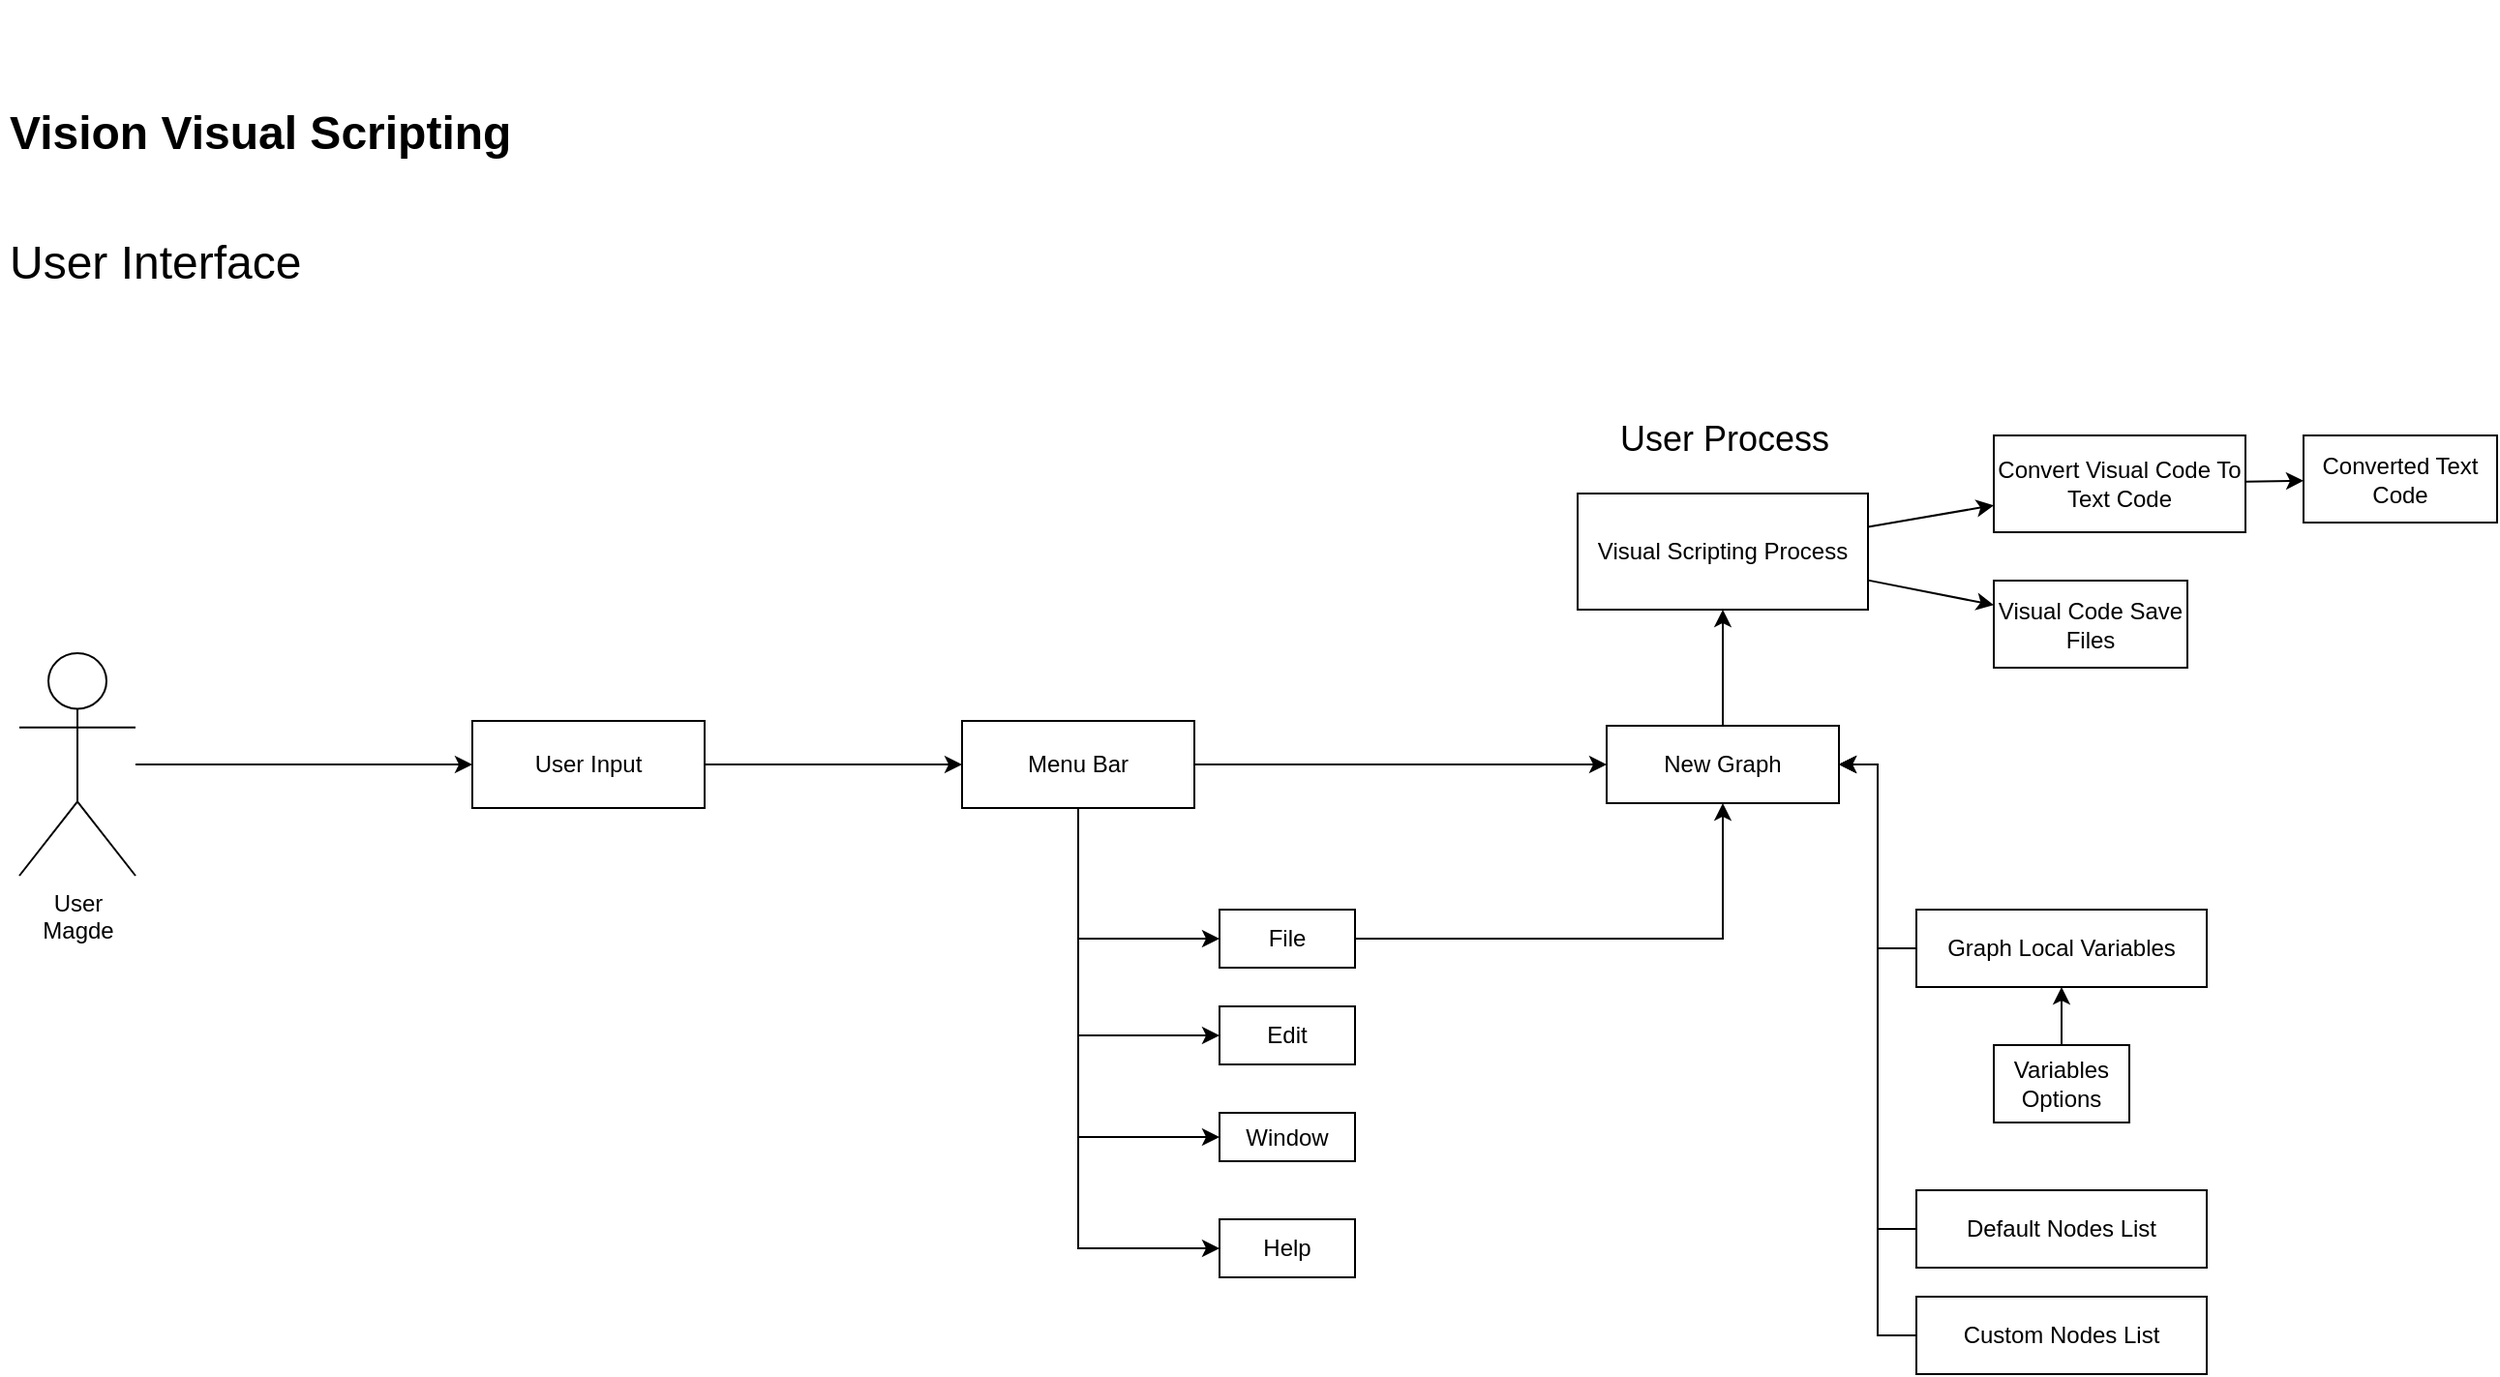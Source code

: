 <mxfile version="16.5.2" type="github" pages="2"><diagram id="K9pKjRtbuSPJu4p4HKfK" name="Page-1"><mxGraphModel dx="2031" dy="1077" grid="1" gridSize="10" guides="1" tooltips="1" connect="1" arrows="1" fold="1" page="1" pageScale="1" pageWidth="1600" pageHeight="900" math="0" shadow="0"><root><mxCell id="0"/><mxCell id="1" parent="0"/><mxCell id="eA-LNRgT4CUEGT_tugLJ-22" style="edgeStyle=none;rounded=0;orthogonalLoop=1;jettySize=auto;html=1;" parent="1" source="eA-LNRgT4CUEGT_tugLJ-5" target="2A5gNYkV8eTpv_BJusCP-5" edge="1"><mxGeometry relative="1" as="geometry"><mxPoint x="270" y="465" as="targetPoint"/></mxGeometry></mxCell><mxCell id="eA-LNRgT4CUEGT_tugLJ-5" value="User&lt;br&gt;Magde" style="shape=umlActor;verticalLabelPosition=bottom;verticalAlign=top;html=1;outlineConnect=0;" parent="1" vertex="1"><mxGeometry x="90" y="367.5" width="60" height="115" as="geometry"/></mxCell><mxCell id="2A5gNYkV8eTpv_BJusCP-20" style="edgeStyle=none;rounded=0;orthogonalLoop=1;jettySize=auto;html=1;startArrow=none;startFill=0;endArrow=classic;endFill=1;" edge="1" parent="1" source="eA-LNRgT4CUEGT_tugLJ-6" target="eA-LNRgT4CUEGT_tugLJ-12"><mxGeometry relative="1" as="geometry"><mxPoint x="1132" y="315" as="targetPoint"/></mxGeometry></mxCell><mxCell id="eA-LNRgT4CUEGT_tugLJ-9" value="Converted Text Code" style="rounded=0;whiteSpace=wrap;html=1;" parent="1" vertex="1"><mxGeometry x="1270" y="255" width="100" height="45" as="geometry"/></mxCell><mxCell id="eA-LNRgT4CUEGT_tugLJ-10" value="Graph Local Variables" style="rounded=0;whiteSpace=wrap;html=1;" parent="1" vertex="1"><mxGeometry x="1070" y="500" width="150" height="40" as="geometry"/></mxCell><mxCell id="2A5gNYkV8eTpv_BJusCP-7" style="rounded=0;orthogonalLoop=1;jettySize=auto;html=1;" edge="1" parent="1" source="eA-LNRgT4CUEGT_tugLJ-11" target="eA-LNRgT4CUEGT_tugLJ-6"><mxGeometry relative="1" as="geometry"/></mxCell><mxCell id="2A5gNYkV8eTpv_BJusCP-10" style="edgeStyle=elbowEdgeStyle;rounded=0;orthogonalLoop=1;jettySize=auto;html=1;endArrow=none;endFill=0;startArrow=classic;startFill=1;" edge="1" parent="1" source="eA-LNRgT4CUEGT_tugLJ-11" target="eA-LNRgT4CUEGT_tugLJ-10"><mxGeometry relative="1" as="geometry"/></mxCell><mxCell id="eA-LNRgT4CUEGT_tugLJ-11" value="New Graph" style="rounded=0;whiteSpace=wrap;html=1;" parent="1" vertex="1"><mxGeometry x="910" y="405" width="120" height="40" as="geometry"/></mxCell><mxCell id="2A5gNYkV8eTpv_BJusCP-6" style="rounded=0;orthogonalLoop=1;jettySize=auto;html=1;startArrow=none;" edge="1" parent="1" source="2A5gNYkV8eTpv_BJusCP-50" target="eA-LNRgT4CUEGT_tugLJ-11"><mxGeometry relative="1" as="geometry"/></mxCell><mxCell id="2A5gNYkV8eTpv_BJusCP-5" value="User Input" style="rounded=0;whiteSpace=wrap;html=1;" vertex="1" parent="1"><mxGeometry x="324" y="402.5" width="120" height="45" as="geometry"/></mxCell><mxCell id="2A5gNYkV8eTpv_BJusCP-21" style="edgeStyle=none;rounded=0;orthogonalLoop=1;jettySize=auto;html=1;startArrow=none;startFill=0;endArrow=classic;endFill=1;" edge="1" parent="1" source="eA-LNRgT4CUEGT_tugLJ-12" target="eA-LNRgT4CUEGT_tugLJ-9"><mxGeometry relative="1" as="geometry"><mxPoint x="1016" y="485" as="targetPoint"/></mxGeometry></mxCell><mxCell id="eA-LNRgT4CUEGT_tugLJ-12" value="Convert Visual Code To Text Code" style="rounded=0;whiteSpace=wrap;html=1;" parent="1" vertex="1"><mxGeometry x="1110" y="255" width="130" height="50" as="geometry"/></mxCell><mxCell id="2A5gNYkV8eTpv_BJusCP-23" value="Visual Code Save Files" style="rounded=0;whiteSpace=wrap;html=1;" vertex="1" parent="1"><mxGeometry x="1110" y="330" width="100" height="45" as="geometry"/></mxCell><mxCell id="2A5gNYkV8eTpv_BJusCP-27" style="edgeStyle=none;rounded=0;orthogonalLoop=1;jettySize=auto;html=1;endArrow=none;endFill=0;startArrow=classic;startFill=1;" edge="1" parent="1" source="2A5gNYkV8eTpv_BJusCP-23" target="eA-LNRgT4CUEGT_tugLJ-6"><mxGeometry relative="1" as="geometry"><mxPoint x="969.622" y="595" as="sourcePoint"/><mxPoint x="860" y="385" as="targetPoint"/></mxGeometry></mxCell><mxCell id="2A5gNYkV8eTpv_BJusCP-28" value="Default Nodes List" style="rounded=0;whiteSpace=wrap;html=1;" vertex="1" parent="1"><mxGeometry x="1070" y="645" width="150" height="40" as="geometry"/></mxCell><mxCell id="2A5gNYkV8eTpv_BJusCP-30" style="edgeStyle=elbowEdgeStyle;rounded=0;orthogonalLoop=1;jettySize=auto;html=1;endArrow=none;endFill=0;startArrow=classic;startFill=1;" edge="1" parent="1" source="eA-LNRgT4CUEGT_tugLJ-11" target="2A5gNYkV8eTpv_BJusCP-28"><mxGeometry relative="1" as="geometry"><mxPoint x="995" y="455" as="sourcePoint"/><mxPoint x="995" y="495" as="targetPoint"/></mxGeometry></mxCell><mxCell id="2A5gNYkV8eTpv_BJusCP-36" value="&lt;h1&gt;&lt;span style=&quot;font-size: 24px ; text-align: center&quot;&gt;Vision Visual Scripting&lt;/span&gt;&lt;br&gt;&lt;/h1&gt;&lt;p&gt;&lt;span style=&quot;text-align: center&quot;&gt;User Interface&lt;/span&gt;&lt;br&gt;&lt;/p&gt;" style="text;html=1;strokeColor=none;fillColor=none;spacing=5;spacingTop=-20;whiteSpace=wrap;overflow=hidden;rounded=0;fontSize=24;" vertex="1" parent="1"><mxGeometry x="80" y="40" width="290" height="180" as="geometry"/></mxCell><mxCell id="2A5gNYkV8eTpv_BJusCP-40" value="" style="group" vertex="1" connectable="0" parent="1"><mxGeometry x="895" y="240" width="150" height="105" as="geometry"/></mxCell><mxCell id="eA-LNRgT4CUEGT_tugLJ-6" value="Visual Scripting Process" style="rounded=0;whiteSpace=wrap;html=1;" parent="2A5gNYkV8eTpv_BJusCP-40" vertex="1"><mxGeometry y="45" width="150" height="60" as="geometry"/></mxCell><mxCell id="2A5gNYkV8eTpv_BJusCP-39" value="&lt;font style=&quot;font-size: 18px&quot;&gt;User Process&lt;/font&gt;" style="text;html=1;strokeColor=none;fillColor=none;align=center;verticalAlign=middle;whiteSpace=wrap;rounded=0;fontSize=24;" vertex="1" parent="2A5gNYkV8eTpv_BJusCP-40"><mxGeometry x="6" width="140" height="30" as="geometry"/></mxCell><mxCell id="2A5gNYkV8eTpv_BJusCP-42" value="Variables Options" style="rounded=0;whiteSpace=wrap;html=1;" vertex="1" parent="1"><mxGeometry x="1110" y="570" width="70" height="40" as="geometry"/></mxCell><mxCell id="2A5gNYkV8eTpv_BJusCP-45" style="edgeStyle=none;rounded=0;orthogonalLoop=1;jettySize=auto;html=1;startArrow=classic;startFill=1;endArrow=none;endFill=0;" edge="1" parent="1" source="eA-LNRgT4CUEGT_tugLJ-10" target="2A5gNYkV8eTpv_BJusCP-42"><mxGeometry relative="1" as="geometry"><mxPoint x="1486" y="411.44" as="sourcePoint"/><mxPoint x="1542" y="393.848" as="targetPoint"/></mxGeometry></mxCell><mxCell id="2A5gNYkV8eTpv_BJusCP-46" value="Custom Nodes List" style="rounded=0;whiteSpace=wrap;html=1;" vertex="1" parent="1"><mxGeometry x="1070" y="700" width="150" height="40" as="geometry"/></mxCell><mxCell id="2A5gNYkV8eTpv_BJusCP-48" style="edgeStyle=elbowEdgeStyle;rounded=0;orthogonalLoop=1;jettySize=auto;html=1;endArrow=none;endFill=0;startArrow=classic;startFill=1;" edge="1" parent="1" source="eA-LNRgT4CUEGT_tugLJ-11" target="2A5gNYkV8eTpv_BJusCP-46"><mxGeometry relative="1" as="geometry"><mxPoint x="1080" y="435" as="sourcePoint"/><mxPoint x="1136" y="675" as="targetPoint"/></mxGeometry></mxCell><mxCell id="2A5gNYkV8eTpv_BJusCP-50" value="Menu Bar" style="rounded=0;whiteSpace=wrap;html=1;" vertex="1" parent="1"><mxGeometry x="577" y="402.5" width="120" height="45" as="geometry"/></mxCell><mxCell id="2A5gNYkV8eTpv_BJusCP-51" value="" style="rounded=0;orthogonalLoop=1;jettySize=auto;html=1;endArrow=classic;endFill=1;" edge="1" parent="1" source="2A5gNYkV8eTpv_BJusCP-5" target="2A5gNYkV8eTpv_BJusCP-50"><mxGeometry relative="1" as="geometry"><mxPoint x="444" y="425" as="sourcePoint"/><mxPoint x="900" y="425" as="targetPoint"/></mxGeometry></mxCell><mxCell id="2A5gNYkV8eTpv_BJusCP-59" style="edgeStyle=orthogonalEdgeStyle;rounded=0;orthogonalLoop=1;jettySize=auto;html=1;fontSize=18;startArrow=classic;startFill=1;endArrow=none;endFill=0;" edge="1" parent="1" source="2A5gNYkV8eTpv_BJusCP-52" target="2A5gNYkV8eTpv_BJusCP-50"><mxGeometry relative="1" as="geometry"/></mxCell><mxCell id="2A5gNYkV8eTpv_BJusCP-63" style="edgeStyle=orthogonalEdgeStyle;rounded=0;orthogonalLoop=1;jettySize=auto;html=1;fontSize=18;startArrow=none;startFill=0;endArrow=classic;endFill=1;" edge="1" parent="1" source="2A5gNYkV8eTpv_BJusCP-52" target="eA-LNRgT4CUEGT_tugLJ-11"><mxGeometry relative="1" as="geometry"/></mxCell><mxCell id="2A5gNYkV8eTpv_BJusCP-52" value="File" style="rounded=0;whiteSpace=wrap;html=1;" vertex="1" parent="1"><mxGeometry x="710" y="500" width="70" height="30" as="geometry"/></mxCell><mxCell id="2A5gNYkV8eTpv_BJusCP-60" style="edgeStyle=orthogonalEdgeStyle;rounded=0;orthogonalLoop=1;jettySize=auto;html=1;fontSize=18;startArrow=classic;startFill=1;endArrow=none;endFill=0;" edge="1" parent="1" source="2A5gNYkV8eTpv_BJusCP-53" target="2A5gNYkV8eTpv_BJusCP-50"><mxGeometry relative="1" as="geometry"/></mxCell><mxCell id="2A5gNYkV8eTpv_BJusCP-53" value="Edit" style="rounded=0;whiteSpace=wrap;html=1;" vertex="1" parent="1"><mxGeometry x="710" y="550" width="70" height="30" as="geometry"/></mxCell><mxCell id="2A5gNYkV8eTpv_BJusCP-61" style="edgeStyle=orthogonalEdgeStyle;rounded=0;orthogonalLoop=1;jettySize=auto;html=1;fontSize=18;startArrow=classic;startFill=1;endArrow=none;endFill=0;" edge="1" parent="1" source="2A5gNYkV8eTpv_BJusCP-54" target="2A5gNYkV8eTpv_BJusCP-50"><mxGeometry relative="1" as="geometry"/></mxCell><mxCell id="2A5gNYkV8eTpv_BJusCP-54" value="Window" style="rounded=0;whiteSpace=wrap;html=1;" vertex="1" parent="1"><mxGeometry x="710" y="605" width="70" height="25" as="geometry"/></mxCell><mxCell id="2A5gNYkV8eTpv_BJusCP-62" style="edgeStyle=orthogonalEdgeStyle;rounded=0;orthogonalLoop=1;jettySize=auto;html=1;fontSize=18;startArrow=classic;startFill=1;endArrow=none;endFill=0;" edge="1" parent="1" source="2A5gNYkV8eTpv_BJusCP-55" target="2A5gNYkV8eTpv_BJusCP-50"><mxGeometry relative="1" as="geometry"/></mxCell><mxCell id="2A5gNYkV8eTpv_BJusCP-55" value="Help" style="rounded=0;whiteSpace=wrap;html=1;" vertex="1" parent="1"><mxGeometry x="710" y="660" width="70" height="30" as="geometry"/></mxCell></root></mxGraphModel></diagram><diagram id="sEXK7t4y_XNjL3c9bKD5" name="Page-2"><mxGraphModel dx="1342" dy="865" grid="1" gridSize="10" guides="1" tooltips="1" connect="1" arrows="1" fold="1" page="1" pageScale="1" pageWidth="850" pageHeight="1100" math="0" shadow="0"><root><mxCell id="O1Qpdq6TeRfhTnsW7WIn-0"/><mxCell id="O1Qpdq6TeRfhTnsW7WIn-1" parent="O1Qpdq6TeRfhTnsW7WIn-0"/><mxCell id="fXFg3aM4mIY_QTK0CGsx-0" style="edgeStyle=orthogonalEdgeStyle;rounded=0;orthogonalLoop=1;jettySize=auto;html=1;exitX=0.5;exitY=1;exitDx=0;exitDy=0;" parent="O1Qpdq6TeRfhTnsW7WIn-1" source="O1Qpdq6TeRfhTnsW7WIn-2" target="O1Qpdq6TeRfhTnsW7WIn-3" edge="1"><mxGeometry relative="1" as="geometry"><Array as="points"><mxPoint x="485" y="310"/><mxPoint x="485" y="310"/></Array></mxGeometry></mxCell><mxCell id="O1Qpdq6TeRfhTnsW7WIn-2" value="V.V.S (GUI)" style="rounded=1;whiteSpace=wrap;html=1;" parent="O1Qpdq6TeRfhTnsW7WIn-1" vertex="1"><mxGeometry x="330" y="160" width="215" height="90" as="geometry"/></mxCell><mxCell id="fXFg3aM4mIY_QTK0CGsx-2" style="edgeStyle=orthogonalEdgeStyle;rounded=0;orthogonalLoop=1;jettySize=auto;html=1;entryX=1;entryY=0.5;entryDx=0;entryDy=0;" parent="O1Qpdq6TeRfhTnsW7WIn-1" source="O1Qpdq6TeRfhTnsW7WIn-3" target="O1Qpdq6TeRfhTnsW7WIn-4" edge="1"><mxGeometry relative="1" as="geometry"/></mxCell><mxCell id="O1Qpdq6TeRfhTnsW7WIn-3" value="Create New Graph" style="rounded=0;whiteSpace=wrap;html=1;" parent="O1Qpdq6TeRfhTnsW7WIn-1" vertex="1"><mxGeometry x="420" y="340" width="120" height="60" as="geometry"/></mxCell><mxCell id="fXFg3aM4mIY_QTK0CGsx-3" style="edgeStyle=orthogonalEdgeStyle;rounded=0;orthogonalLoop=1;jettySize=auto;html=1;entryX=0;entryY=0.5;entryDx=0;entryDy=0;exitX=0.5;exitY=0;exitDx=0;exitDy=0;" parent="O1Qpdq6TeRfhTnsW7WIn-1" source="O1Qpdq6TeRfhTnsW7WIn-4" target="O1Qpdq6TeRfhTnsW7WIn-2" edge="1"><mxGeometry relative="1" as="geometry"/></mxCell><mxCell id="fXFg3aM4mIY_QTK0CGsx-6" style="edgeStyle=orthogonalEdgeStyle;rounded=0;orthogonalLoop=1;jettySize=auto;html=1;" parent="O1Qpdq6TeRfhTnsW7WIn-1" source="O1Qpdq6TeRfhTnsW7WIn-4" target="fXFg3aM4mIY_QTK0CGsx-4" edge="1"><mxGeometry relative="1" as="geometry"><Array as="points"><mxPoint x="224" y="420"/><mxPoint x="224" y="420"/></Array></mxGeometry></mxCell><mxCell id="O1Qpdq6TeRfhTnsW7WIn-4" value="codes" style="rounded=0;whiteSpace=wrap;html=1;" parent="O1Qpdq6TeRfhTnsW7WIn-1" vertex="1"><mxGeometry x="200" y="340" width="120" height="60" as="geometry"/></mxCell><mxCell id="fXFg3aM4mIY_QTK0CGsx-1" style="edgeStyle=orthogonalEdgeStyle;rounded=0;orthogonalLoop=1;jettySize=auto;html=1;" parent="O1Qpdq6TeRfhTnsW7WIn-1" source="O1Qpdq6TeRfhTnsW7WIn-5" target="O1Qpdq6TeRfhTnsW7WIn-3" edge="1"><mxGeometry relative="1" as="geometry"><Array as="points"><mxPoint x="480" y="420"/><mxPoint x="480" y="420"/></Array></mxGeometry></mxCell><mxCell id="O1Qpdq6TeRfhTnsW7WIn-5" value="nodes&lt;br&gt;variables" style="rounded=0;whiteSpace=wrap;html=1;" parent="O1Qpdq6TeRfhTnsW7WIn-1" vertex="1"><mxGeometry x="425" y="430" width="120" height="60" as="geometry"/></mxCell><mxCell id="fXFg3aM4mIY_QTK0CGsx-5" style="edgeStyle=orthogonalEdgeStyle;rounded=0;orthogonalLoop=1;jettySize=auto;html=1;entryX=0.694;entryY=0.996;entryDx=0;entryDy=0;entryPerimeter=0;" parent="O1Qpdq6TeRfhTnsW7WIn-1" source="fXFg3aM4mIY_QTK0CGsx-4" target="O1Qpdq6TeRfhTnsW7WIn-4" edge="1"><mxGeometry relative="1" as="geometry"><Array as="points"><mxPoint x="283" y="430"/><mxPoint x="283" y="430"/></Array></mxGeometry></mxCell><mxCell id="fXFg3aM4mIY_QTK0CGsx-4" value="convert code to ...." style="rounded=0;whiteSpace=wrap;html=1;" parent="O1Qpdq6TeRfhTnsW7WIn-1" vertex="1"><mxGeometry x="200" y="430" width="120" height="60" as="geometry"/></mxCell></root></mxGraphModel></diagram></mxfile>